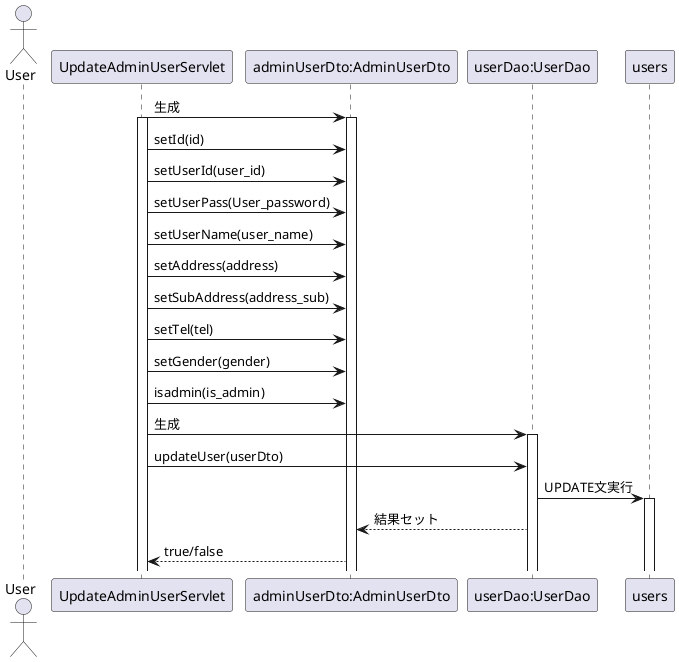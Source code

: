 @startuml 
actor User
participant "UpdateAdminUserServlet" as A
participant "adminUserDto:AdminUserDto" as B
participant "userDao:UserDao" as C
participant "users" as D
A -> B: 生成
activate A
activate B
A -> B: setId(id)
A -> B: setUserId(user_id)
A -> B: setUserPass(User_password)
A -> B: setUserName(user_name)
A -> B: setAddress(address)
A -> B: setSubAddress(address_sub)
A -> B: setTel(tel)
A -> B: setGender(gender)
A -> B: isadmin(is_admin)
A -> C: 生成
activate C
A -> C: updateUser(userDto)
C -> D: UPDATE文実行
activate D
C --> B: 結果セット
B --> A: true/false
@enduml